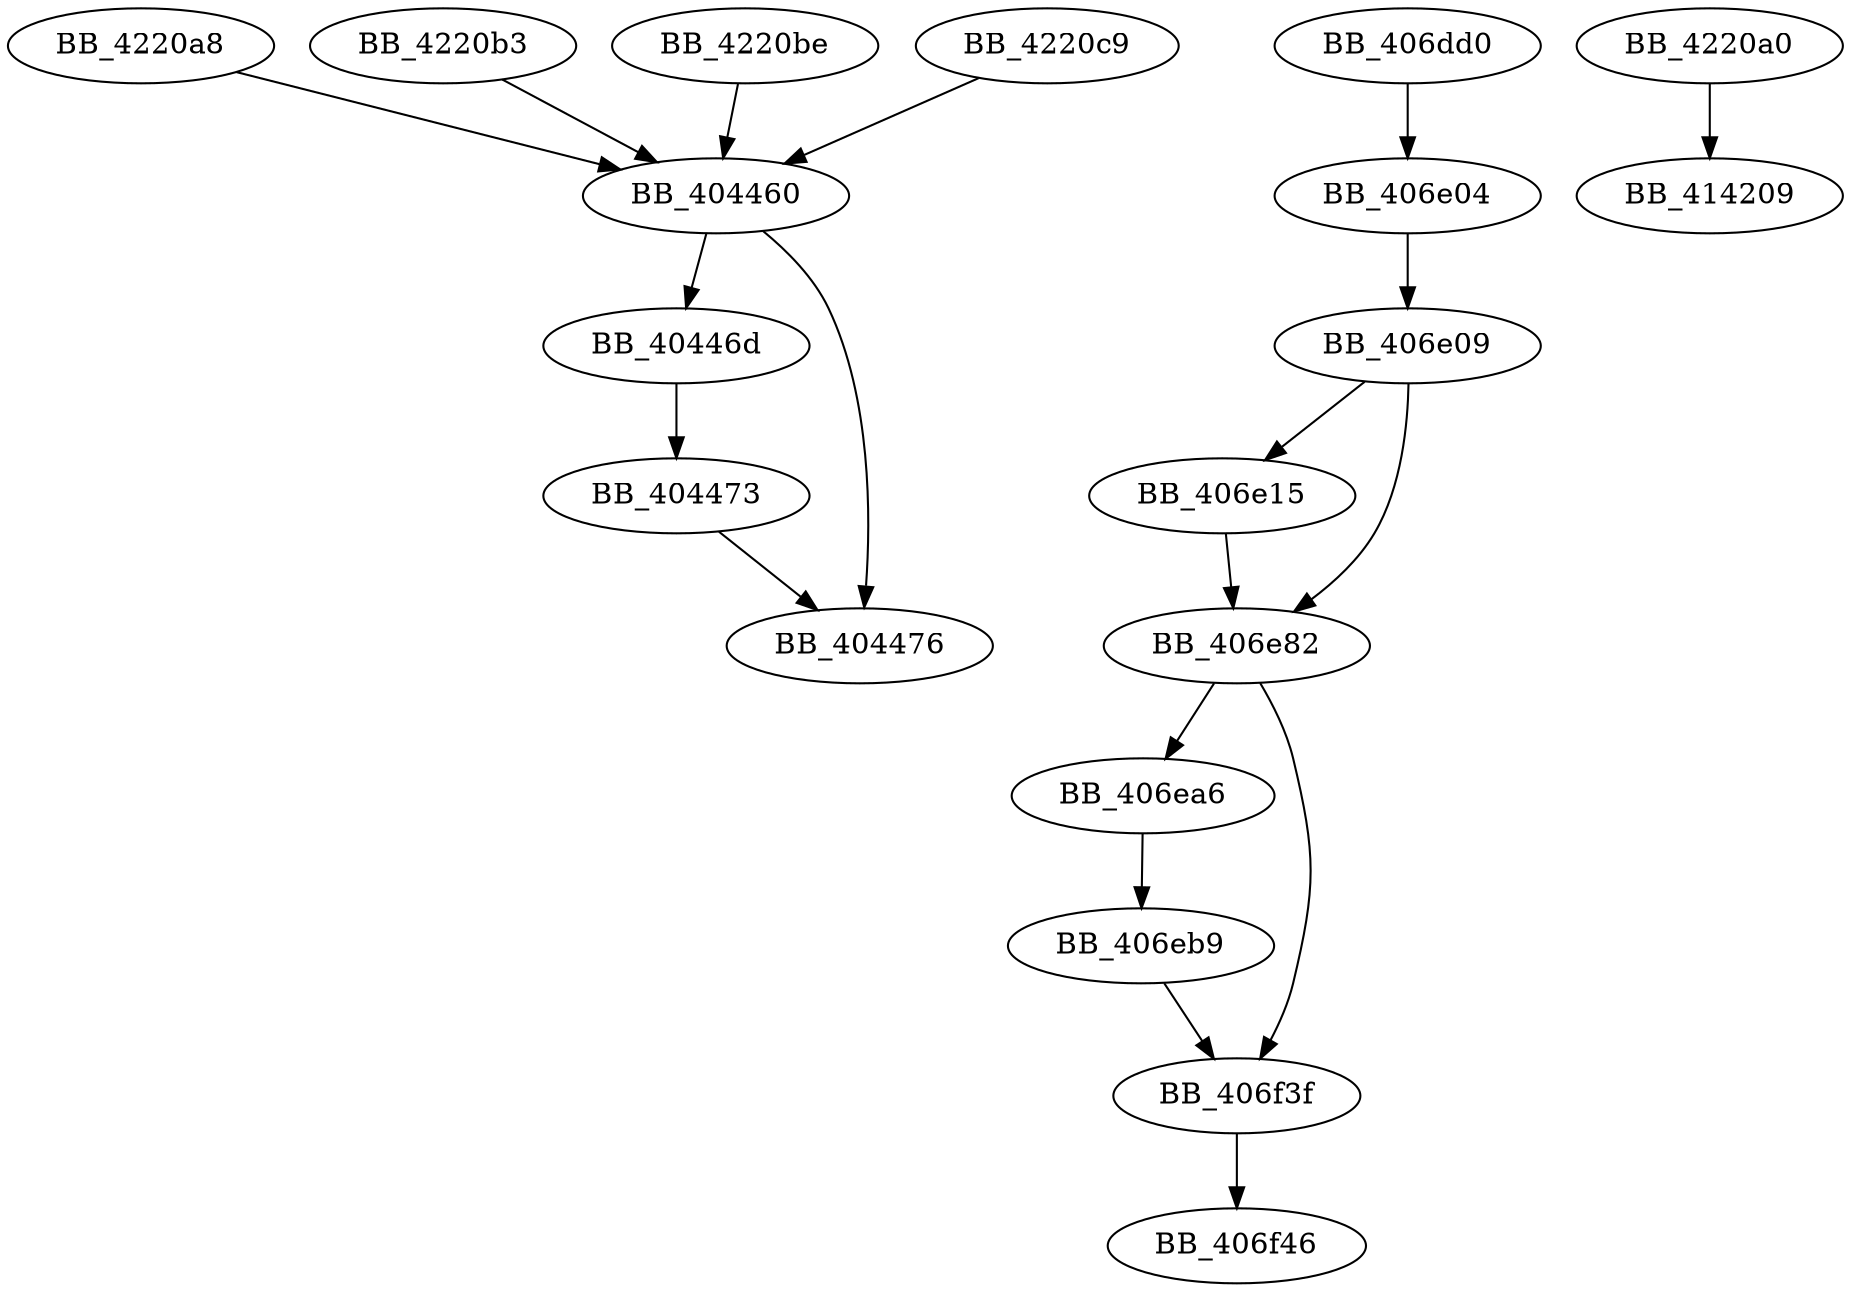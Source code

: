 DiGraph sub_406DD0{
BB_404460->BB_40446d
BB_404460->BB_404476
BB_40446d->BB_404473
BB_404473->BB_404476
BB_406dd0->BB_406e04
BB_406e04->BB_406e09
BB_406e09->BB_406e15
BB_406e09->BB_406e82
BB_406e15->BB_406e82
BB_406e82->BB_406ea6
BB_406e82->BB_406f3f
BB_406ea6->BB_406eb9
BB_406eb9->BB_406f3f
BB_406f3f->BB_406f46
BB_4220a0->BB_414209
BB_4220a8->BB_404460
BB_4220b3->BB_404460
BB_4220be->BB_404460
BB_4220c9->BB_404460
}
